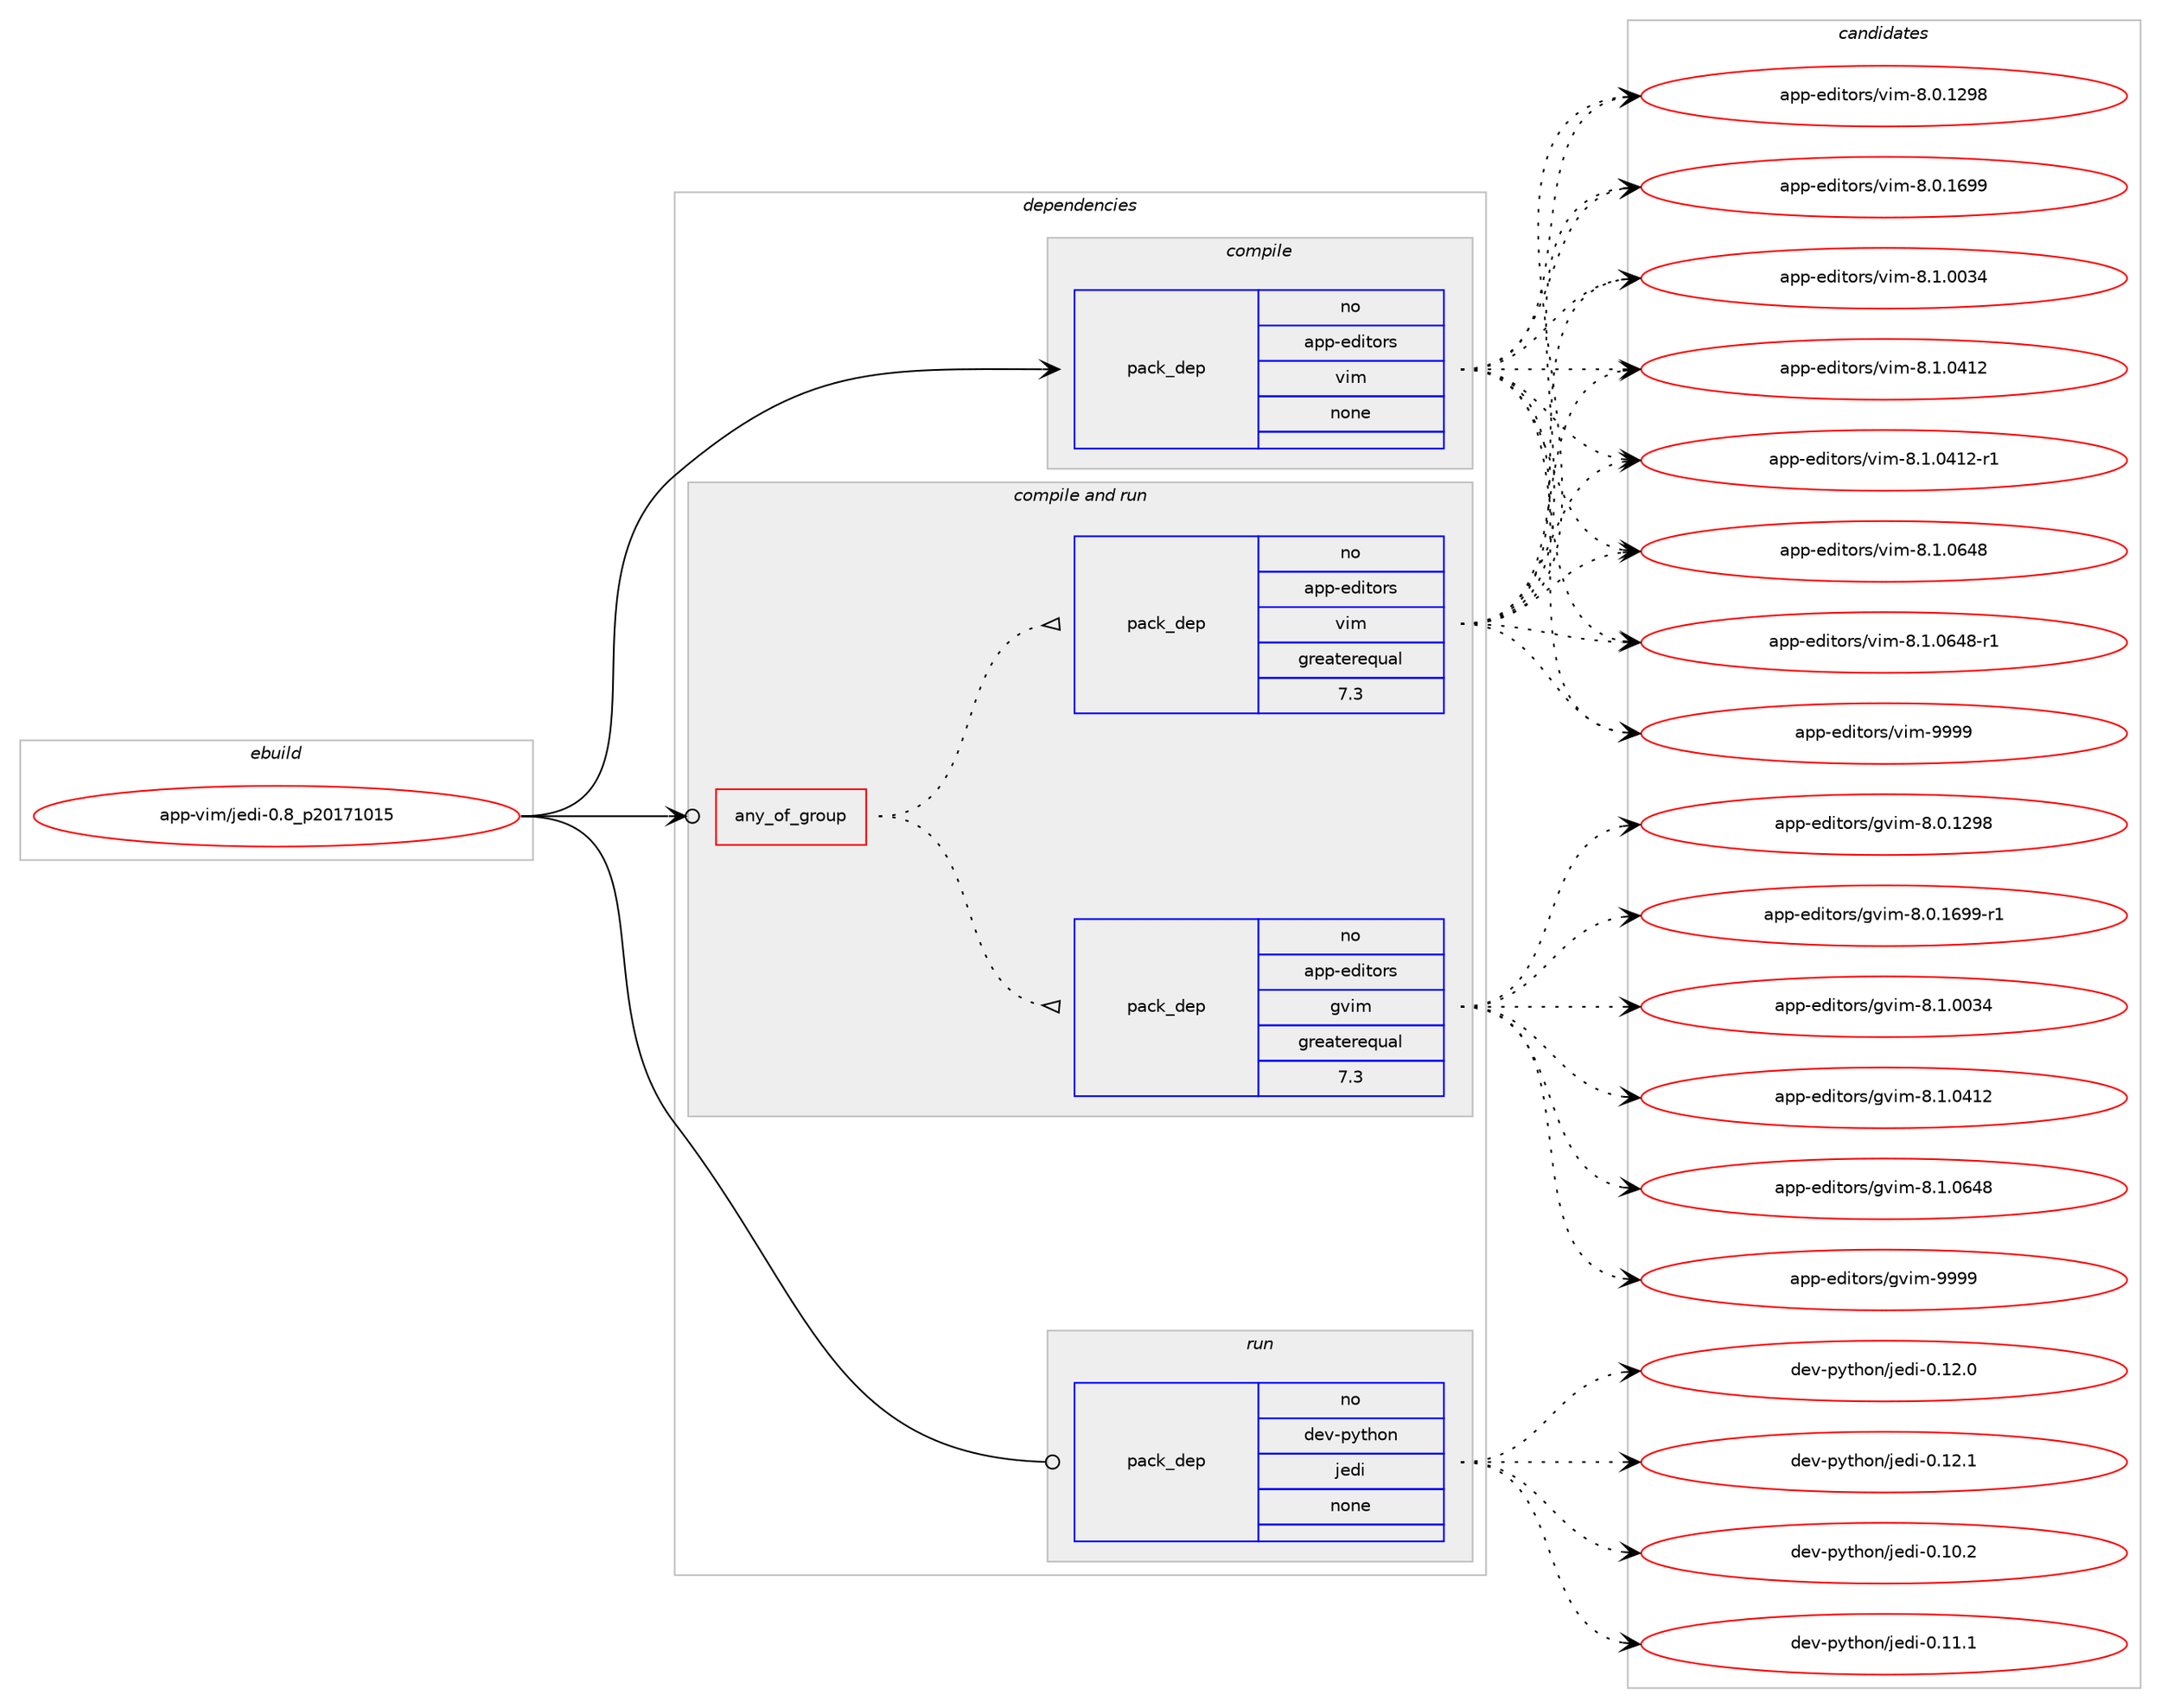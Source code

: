 digraph prolog {

# *************
# Graph options
# *************

newrank=true;
concentrate=true;
compound=true;
graph [rankdir=LR,fontname=Helvetica,fontsize=10,ranksep=1.5];#, ranksep=2.5, nodesep=0.2];
edge  [arrowhead=vee];
node  [fontname=Helvetica,fontsize=10];

# **********
# The ebuild
# **********

subgraph cluster_leftcol {
color=gray;
rank=same;
label=<<i>ebuild</i>>;
id [label="app-vim/jedi-0.8_p20171015", color=red, width=4, href="../app-vim/jedi-0.8_p20171015.svg"];
}

# ****************
# The dependencies
# ****************

subgraph cluster_midcol {
color=gray;
label=<<i>dependencies</i>>;
subgraph cluster_compile {
fillcolor="#eeeeee";
style=filled;
label=<<i>compile</i>>;
subgraph pack937234 {
dependency1314312 [label=<<TABLE BORDER="0" CELLBORDER="1" CELLSPACING="0" CELLPADDING="4" WIDTH="220"><TR><TD ROWSPAN="6" CELLPADDING="30">pack_dep</TD></TR><TR><TD WIDTH="110">no</TD></TR><TR><TD>app-editors</TD></TR><TR><TD>vim</TD></TR><TR><TD>none</TD></TR><TR><TD></TD></TR></TABLE>>, shape=none, color=blue];
}
id:e -> dependency1314312:w [weight=20,style="solid",arrowhead="vee"];
}
subgraph cluster_compileandrun {
fillcolor="#eeeeee";
style=filled;
label=<<i>compile and run</i>>;
subgraph any20142 {
dependency1314313 [label=<<TABLE BORDER="0" CELLBORDER="1" CELLSPACING="0" CELLPADDING="4"><TR><TD CELLPADDING="10">any_of_group</TD></TR></TABLE>>, shape=none, color=red];subgraph pack937235 {
dependency1314314 [label=<<TABLE BORDER="0" CELLBORDER="1" CELLSPACING="0" CELLPADDING="4" WIDTH="220"><TR><TD ROWSPAN="6" CELLPADDING="30">pack_dep</TD></TR><TR><TD WIDTH="110">no</TD></TR><TR><TD>app-editors</TD></TR><TR><TD>vim</TD></TR><TR><TD>greaterequal</TD></TR><TR><TD>7.3</TD></TR></TABLE>>, shape=none, color=blue];
}
dependency1314313:e -> dependency1314314:w [weight=20,style="dotted",arrowhead="oinv"];
subgraph pack937236 {
dependency1314315 [label=<<TABLE BORDER="0" CELLBORDER="1" CELLSPACING="0" CELLPADDING="4" WIDTH="220"><TR><TD ROWSPAN="6" CELLPADDING="30">pack_dep</TD></TR><TR><TD WIDTH="110">no</TD></TR><TR><TD>app-editors</TD></TR><TR><TD>gvim</TD></TR><TR><TD>greaterequal</TD></TR><TR><TD>7.3</TD></TR></TABLE>>, shape=none, color=blue];
}
dependency1314313:e -> dependency1314315:w [weight=20,style="dotted",arrowhead="oinv"];
}
id:e -> dependency1314313:w [weight=20,style="solid",arrowhead="odotvee"];
}
subgraph cluster_run {
fillcolor="#eeeeee";
style=filled;
label=<<i>run</i>>;
subgraph pack937237 {
dependency1314316 [label=<<TABLE BORDER="0" CELLBORDER="1" CELLSPACING="0" CELLPADDING="4" WIDTH="220"><TR><TD ROWSPAN="6" CELLPADDING="30">pack_dep</TD></TR><TR><TD WIDTH="110">no</TD></TR><TR><TD>dev-python</TD></TR><TR><TD>jedi</TD></TR><TR><TD>none</TD></TR><TR><TD></TD></TR></TABLE>>, shape=none, color=blue];
}
id:e -> dependency1314316:w [weight=20,style="solid",arrowhead="odot"];
}
}

# **************
# The candidates
# **************

subgraph cluster_choices {
rank=same;
color=gray;
label=<<i>candidates</i>>;

subgraph choice937234 {
color=black;
nodesep=1;
choice971121124510110010511611111411547118105109455646484649505756 [label="app-editors/vim-8.0.1298", color=red, width=4,href="../app-editors/vim-8.0.1298.svg"];
choice971121124510110010511611111411547118105109455646484649545757 [label="app-editors/vim-8.0.1699", color=red, width=4,href="../app-editors/vim-8.0.1699.svg"];
choice971121124510110010511611111411547118105109455646494648485152 [label="app-editors/vim-8.1.0034", color=red, width=4,href="../app-editors/vim-8.1.0034.svg"];
choice971121124510110010511611111411547118105109455646494648524950 [label="app-editors/vim-8.1.0412", color=red, width=4,href="../app-editors/vim-8.1.0412.svg"];
choice9711211245101100105116111114115471181051094556464946485249504511449 [label="app-editors/vim-8.1.0412-r1", color=red, width=4,href="../app-editors/vim-8.1.0412-r1.svg"];
choice971121124510110010511611111411547118105109455646494648545256 [label="app-editors/vim-8.1.0648", color=red, width=4,href="../app-editors/vim-8.1.0648.svg"];
choice9711211245101100105116111114115471181051094556464946485452564511449 [label="app-editors/vim-8.1.0648-r1", color=red, width=4,href="../app-editors/vim-8.1.0648-r1.svg"];
choice9711211245101100105116111114115471181051094557575757 [label="app-editors/vim-9999", color=red, width=4,href="../app-editors/vim-9999.svg"];
dependency1314312:e -> choice971121124510110010511611111411547118105109455646484649505756:w [style=dotted,weight="100"];
dependency1314312:e -> choice971121124510110010511611111411547118105109455646484649545757:w [style=dotted,weight="100"];
dependency1314312:e -> choice971121124510110010511611111411547118105109455646494648485152:w [style=dotted,weight="100"];
dependency1314312:e -> choice971121124510110010511611111411547118105109455646494648524950:w [style=dotted,weight="100"];
dependency1314312:e -> choice9711211245101100105116111114115471181051094556464946485249504511449:w [style=dotted,weight="100"];
dependency1314312:e -> choice971121124510110010511611111411547118105109455646494648545256:w [style=dotted,weight="100"];
dependency1314312:e -> choice9711211245101100105116111114115471181051094556464946485452564511449:w [style=dotted,weight="100"];
dependency1314312:e -> choice9711211245101100105116111114115471181051094557575757:w [style=dotted,weight="100"];
}
subgraph choice937235 {
color=black;
nodesep=1;
choice971121124510110010511611111411547118105109455646484649505756 [label="app-editors/vim-8.0.1298", color=red, width=4,href="../app-editors/vim-8.0.1298.svg"];
choice971121124510110010511611111411547118105109455646484649545757 [label="app-editors/vim-8.0.1699", color=red, width=4,href="../app-editors/vim-8.0.1699.svg"];
choice971121124510110010511611111411547118105109455646494648485152 [label="app-editors/vim-8.1.0034", color=red, width=4,href="../app-editors/vim-8.1.0034.svg"];
choice971121124510110010511611111411547118105109455646494648524950 [label="app-editors/vim-8.1.0412", color=red, width=4,href="../app-editors/vim-8.1.0412.svg"];
choice9711211245101100105116111114115471181051094556464946485249504511449 [label="app-editors/vim-8.1.0412-r1", color=red, width=4,href="../app-editors/vim-8.1.0412-r1.svg"];
choice971121124510110010511611111411547118105109455646494648545256 [label="app-editors/vim-8.1.0648", color=red, width=4,href="../app-editors/vim-8.1.0648.svg"];
choice9711211245101100105116111114115471181051094556464946485452564511449 [label="app-editors/vim-8.1.0648-r1", color=red, width=4,href="../app-editors/vim-8.1.0648-r1.svg"];
choice9711211245101100105116111114115471181051094557575757 [label="app-editors/vim-9999", color=red, width=4,href="../app-editors/vim-9999.svg"];
dependency1314314:e -> choice971121124510110010511611111411547118105109455646484649505756:w [style=dotted,weight="100"];
dependency1314314:e -> choice971121124510110010511611111411547118105109455646484649545757:w [style=dotted,weight="100"];
dependency1314314:e -> choice971121124510110010511611111411547118105109455646494648485152:w [style=dotted,weight="100"];
dependency1314314:e -> choice971121124510110010511611111411547118105109455646494648524950:w [style=dotted,weight="100"];
dependency1314314:e -> choice9711211245101100105116111114115471181051094556464946485249504511449:w [style=dotted,weight="100"];
dependency1314314:e -> choice971121124510110010511611111411547118105109455646494648545256:w [style=dotted,weight="100"];
dependency1314314:e -> choice9711211245101100105116111114115471181051094556464946485452564511449:w [style=dotted,weight="100"];
dependency1314314:e -> choice9711211245101100105116111114115471181051094557575757:w [style=dotted,weight="100"];
}
subgraph choice937236 {
color=black;
nodesep=1;
choice971121124510110010511611111411547103118105109455646484649505756 [label="app-editors/gvim-8.0.1298", color=red, width=4,href="../app-editors/gvim-8.0.1298.svg"];
choice9711211245101100105116111114115471031181051094556464846495457574511449 [label="app-editors/gvim-8.0.1699-r1", color=red, width=4,href="../app-editors/gvim-8.0.1699-r1.svg"];
choice971121124510110010511611111411547103118105109455646494648485152 [label="app-editors/gvim-8.1.0034", color=red, width=4,href="../app-editors/gvim-8.1.0034.svg"];
choice971121124510110010511611111411547103118105109455646494648524950 [label="app-editors/gvim-8.1.0412", color=red, width=4,href="../app-editors/gvim-8.1.0412.svg"];
choice971121124510110010511611111411547103118105109455646494648545256 [label="app-editors/gvim-8.1.0648", color=red, width=4,href="../app-editors/gvim-8.1.0648.svg"];
choice9711211245101100105116111114115471031181051094557575757 [label="app-editors/gvim-9999", color=red, width=4,href="../app-editors/gvim-9999.svg"];
dependency1314315:e -> choice971121124510110010511611111411547103118105109455646484649505756:w [style=dotted,weight="100"];
dependency1314315:e -> choice9711211245101100105116111114115471031181051094556464846495457574511449:w [style=dotted,weight="100"];
dependency1314315:e -> choice971121124510110010511611111411547103118105109455646494648485152:w [style=dotted,weight="100"];
dependency1314315:e -> choice971121124510110010511611111411547103118105109455646494648524950:w [style=dotted,weight="100"];
dependency1314315:e -> choice971121124510110010511611111411547103118105109455646494648545256:w [style=dotted,weight="100"];
dependency1314315:e -> choice9711211245101100105116111114115471031181051094557575757:w [style=dotted,weight="100"];
}
subgraph choice937237 {
color=black;
nodesep=1;
choice100101118451121211161041111104710610110010545484649484650 [label="dev-python/jedi-0.10.2", color=red, width=4,href="../dev-python/jedi-0.10.2.svg"];
choice100101118451121211161041111104710610110010545484649494649 [label="dev-python/jedi-0.11.1", color=red, width=4,href="../dev-python/jedi-0.11.1.svg"];
choice100101118451121211161041111104710610110010545484649504648 [label="dev-python/jedi-0.12.0", color=red, width=4,href="../dev-python/jedi-0.12.0.svg"];
choice100101118451121211161041111104710610110010545484649504649 [label="dev-python/jedi-0.12.1", color=red, width=4,href="../dev-python/jedi-0.12.1.svg"];
dependency1314316:e -> choice100101118451121211161041111104710610110010545484649484650:w [style=dotted,weight="100"];
dependency1314316:e -> choice100101118451121211161041111104710610110010545484649494649:w [style=dotted,weight="100"];
dependency1314316:e -> choice100101118451121211161041111104710610110010545484649504648:w [style=dotted,weight="100"];
dependency1314316:e -> choice100101118451121211161041111104710610110010545484649504649:w [style=dotted,weight="100"];
}
}

}

